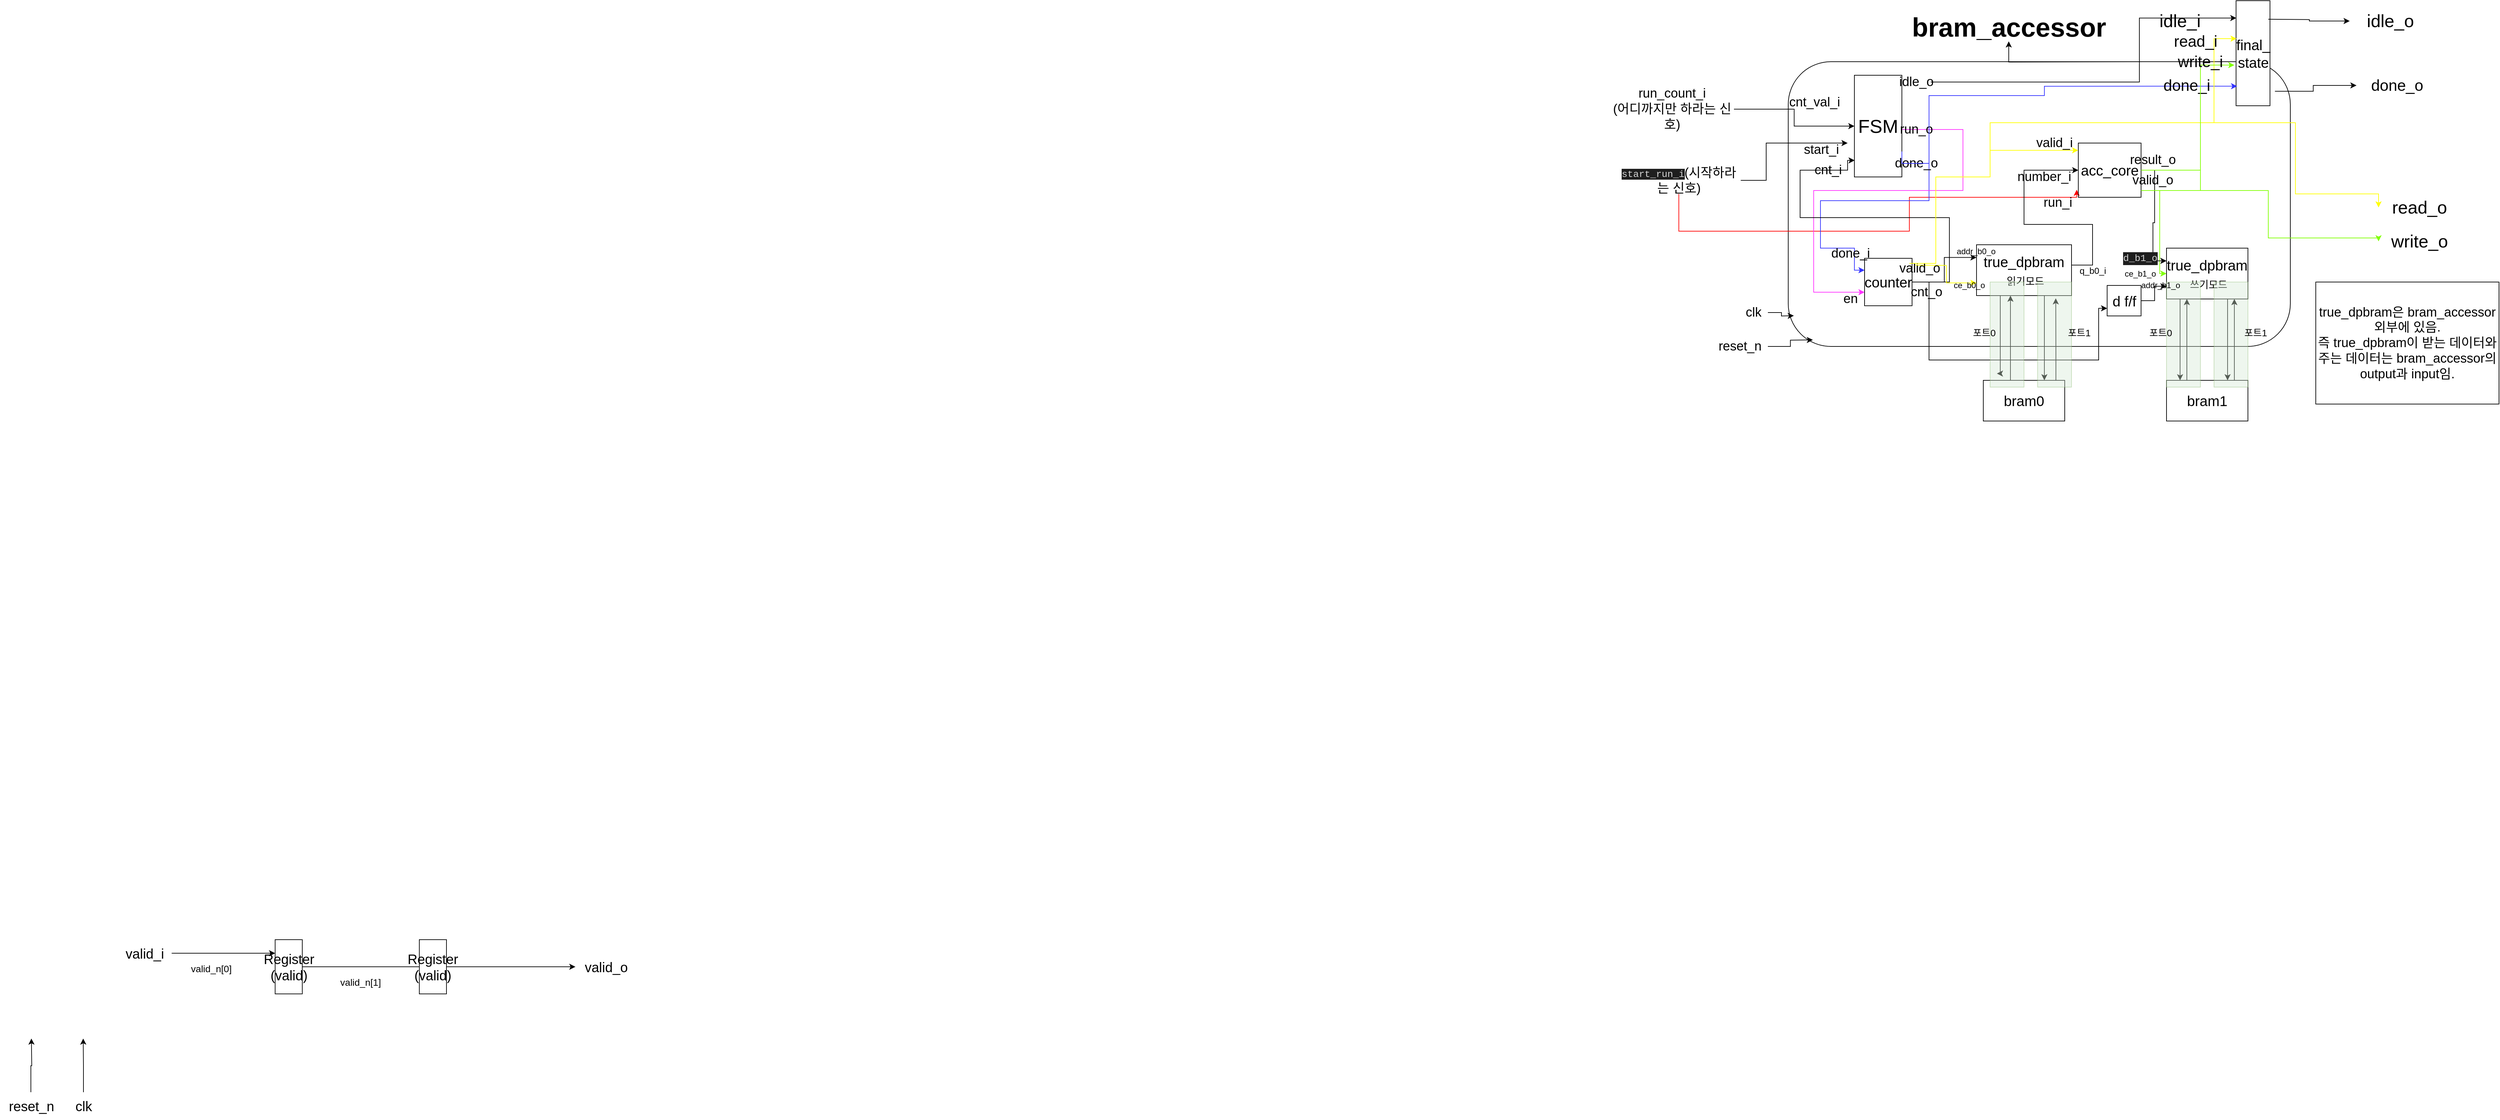 <mxfile version="20.2.5" type="device" pages="2"><diagram id="WZk8Jcch3z1OWZvkNp5Q" name="페이지-1"><mxGraphModel dx="1730" dy="912" grid="1" gridSize="10" guides="1" tooltips="1" connect="1" arrows="1" fold="1" page="0" pageScale="1" pageWidth="1169" pageHeight="1654" math="0" shadow="0"><root><mxCell id="0"/><mxCell id="1" parent="0"/><mxCell id="23MAhH0d0ivxnnn3EZe6-123" style="edgeStyle=orthogonalEdgeStyle;rounded=0;orthogonalLoop=1;jettySize=auto;html=1;fontSize=20;startArrow=none;" parent="1" source="23MAhH0d0ivxnnn3EZe6-148" target="23MAhH0d0ivxnnn3EZe6-133" edge="1"><mxGeometry relative="1" as="geometry"/></mxCell><mxCell id="23MAhH0d0ivxnnn3EZe6-124" value="Register&lt;br style=&quot;font-size: 20px;&quot;&gt;(valid)" style="rounded=0;whiteSpace=wrap;html=1;direction=south;fontSize=20;" parent="1" vertex="1"><mxGeometry x="512.5" y="1675" width="40" height="80" as="geometry"/></mxCell><mxCell id="23MAhH0d0ivxnnn3EZe6-130" style="edgeStyle=orthogonalEdgeStyle;rounded=0;orthogonalLoop=1;jettySize=auto;html=1;entryX=0.25;entryY=1;entryDx=0;entryDy=0;fontSize=14;" parent="1" source="23MAhH0d0ivxnnn3EZe6-132" target="23MAhH0d0ivxnnn3EZe6-124" edge="1"><mxGeometry relative="1" as="geometry"/></mxCell><mxCell id="23MAhH0d0ivxnnn3EZe6-132" value="valid_i" style="text;html=1;align=center;verticalAlign=middle;resizable=0;points=[];autosize=1;strokeColor=none;fillColor=none;fontSize=20;" parent="1" vertex="1"><mxGeometry x="280" y="1675" width="80" height="40" as="geometry"/></mxCell><mxCell id="23MAhH0d0ivxnnn3EZe6-133" value="valid_o" style="text;html=1;align=center;verticalAlign=middle;resizable=0;points=[];autosize=1;strokeColor=none;fillColor=none;fontSize=20;" parent="1" vertex="1"><mxGeometry x="955" y="1695" width="90" height="40" as="geometry"/></mxCell><mxCell id="23MAhH0d0ivxnnn3EZe6-134" style="edgeStyle=orthogonalEdgeStyle;rounded=0;orthogonalLoop=1;jettySize=auto;html=1;entryX=0.218;entryY=1.002;entryDx=0;entryDy=0;entryPerimeter=0;fontSize=20;" parent="1" source="23MAhH0d0ivxnnn3EZe6-135" edge="1"><mxGeometry relative="1" as="geometry"><mxPoint x="229.625" y="1820.82" as="targetPoint"/></mxGeometry></mxCell><mxCell id="23MAhH0d0ivxnnn3EZe6-135" value="clk" style="text;html=1;align=center;verticalAlign=middle;resizable=0;points=[];autosize=1;strokeColor=none;fillColor=none;fontSize=20;" parent="1" vertex="1"><mxGeometry x="205" y="1900" width="50" height="40" as="geometry"/></mxCell><mxCell id="23MAhH0d0ivxnnn3EZe6-136" style="edgeStyle=orthogonalEdgeStyle;rounded=0;orthogonalLoop=1;jettySize=auto;html=1;entryX=0.124;entryY=1.002;entryDx=0;entryDy=0;entryPerimeter=0;fontSize=20;" parent="1" source="23MAhH0d0ivxnnn3EZe6-137" edge="1"><mxGeometry relative="1" as="geometry"><mxPoint x="153.25" y="1820.82" as="targetPoint"/></mxGeometry></mxCell><mxCell id="23MAhH0d0ivxnnn3EZe6-137" value="reset_n" style="text;html=1;align=center;verticalAlign=middle;resizable=0;points=[];autosize=1;strokeColor=none;fillColor=none;fontSize=20;" parent="1" vertex="1"><mxGeometry x="107.5" y="1900" width="90" height="40" as="geometry"/></mxCell><mxCell id="23MAhH0d0ivxnnn3EZe6-142" value="&lt;span style=&quot;font-size: 14px;&quot;&gt;valid_n[1]&lt;/span&gt;" style="text;html=1;align=center;verticalAlign=middle;resizable=0;points=[];autosize=1;strokeColor=none;fillColor=none;fontSize=20;" parent="1" vertex="1"><mxGeometry x="597.5" y="1715" width="80" height="40" as="geometry"/></mxCell><mxCell id="23MAhH0d0ivxnnn3EZe6-143" value="&lt;span style=&quot;font-size: 14px;&quot;&gt;valid_n[0]&lt;/span&gt;" style="text;html=1;align=center;verticalAlign=middle;resizable=0;points=[];autosize=1;strokeColor=none;fillColor=none;fontSize=20;" parent="1" vertex="1"><mxGeometry x="377.5" y="1695" width="80" height="40" as="geometry"/></mxCell><mxCell id="23MAhH0d0ivxnnn3EZe6-148" value="Register&lt;br style=&quot;font-size: 20px;&quot;&gt;(valid)" style="rounded=0;whiteSpace=wrap;html=1;direction=south;fontSize=20;" parent="1" vertex="1"><mxGeometry x="725" y="1675" width="40" height="80" as="geometry"/></mxCell><mxCell id="23MAhH0d0ivxnnn3EZe6-149" value="" style="edgeStyle=orthogonalEdgeStyle;rounded=0;orthogonalLoop=1;jettySize=auto;html=1;fontSize=20;endArrow=none;" parent="1" source="23MAhH0d0ivxnnn3EZe6-124" target="23MAhH0d0ivxnnn3EZe6-148" edge="1"><mxGeometry relative="1" as="geometry"><mxPoint x="552.5" y="1715" as="sourcePoint"/><mxPoint x="1075" y="1715" as="targetPoint"/></mxGeometry></mxCell><mxCell id="GtlIHi7w4MvqBnRYXCnC-5" style="edgeStyle=orthogonalEdgeStyle;rounded=0;orthogonalLoop=1;jettySize=auto;html=1;entryX=0;entryY=0.25;entryDx=0;entryDy=0;fontSize=28;exitX=1;exitY=0.75;exitDx=0;exitDy=0;strokeColor=#3333FF;" parent="1" target="_Eu0uKw6SGiKUW_2zK1_-52" edge="1"><mxGeometry relative="1" as="geometry"><Array as="points"><mxPoint x="1640" y="520"/><mxPoint x="1680" y="520"/><mxPoint x="1680" y="575"/><mxPoint x="1520" y="575"/><mxPoint x="1520" y="645"/><mxPoint x="1570" y="645"/><mxPoint x="1570" y="678"/></Array><mxPoint x="1640" y="502.5" as="sourcePoint"/></mxGeometry></mxCell><mxCell id="GtlIHi7w4MvqBnRYXCnC-15" style="edgeStyle=orthogonalEdgeStyle;rounded=0;orthogonalLoop=1;jettySize=auto;html=1;fontSize=28;entryX=0.006;entryY=0.837;entryDx=0;entryDy=0;entryPerimeter=0;" parent="1" source="_Eu0uKw6SGiKUW_2zK1_-52" edge="1"><mxGeometry relative="1" as="geometry"><mxPoint x="1570.42" y="515.55" as="targetPoint"/><Array as="points"><mxPoint x="1710" y="695"/><mxPoint x="1710" y="600"/><mxPoint x="1490" y="600"/><mxPoint x="1490" y="530"/><mxPoint x="1560" y="530"/><mxPoint x="1560" y="516"/></Array></mxGeometry></mxCell><mxCell id="112RFMuJrkaV6e6cIji1-100" value="" style="rounded=1;whiteSpace=wrap;html=1;" parent="1" vertex="1"><mxGeometry x="2742.5" y="380" width="740" height="420" as="geometry"/></mxCell><mxCell id="112RFMuJrkaV6e6cIji1-101" value="&lt;font size=&quot;1&quot; style=&quot;&quot;&gt;&lt;b style=&quot;font-size: 39px;&quot;&gt;bram_accessor&lt;/b&gt;&lt;/font&gt;" style="rounded=0;whiteSpace=wrap;html=1;labelBackgroundColor=none;fillColor=none;strokeColor=none;" parent="1" vertex="1"><mxGeometry x="2932.5" y="310" width="270" height="40" as="geometry"/></mxCell><mxCell id="112RFMuJrkaV6e6cIji1-102" style="edgeStyle=orthogonalEdgeStyle;rounded=0;orthogonalLoop=1;jettySize=auto;html=1;entryX=0;entryY=0.5;entryDx=0;entryDy=0;fontSize=28;" parent="1" source="112RFMuJrkaV6e6cIji1-103" target="112RFMuJrkaV6e6cIji1-115" edge="1"><mxGeometry relative="1" as="geometry"/></mxCell><mxCell id="112RFMuJrkaV6e6cIji1-103" value="&lt;font style=&quot;font-size: 19px;&quot;&gt;run_count_i&lt;br&gt;(어디까지만 하라는 신호)&lt;br&gt;&lt;/font&gt;" style="rounded=0;whiteSpace=wrap;html=1;labelBackgroundColor=none;fillColor=none;strokeColor=none;" parent="1" vertex="1"><mxGeometry x="2480" y="430" width="182.5" height="40" as="geometry"/></mxCell><mxCell id="112RFMuJrkaV6e6cIji1-104" style="edgeStyle=orthogonalEdgeStyle;rounded=0;orthogonalLoop=1;jettySize=auto;html=1;fontSize=28;" parent="1" source="112RFMuJrkaV6e6cIji1-106" edge="1"><mxGeometry relative="1" as="geometry"><mxPoint x="2830" y="500" as="targetPoint"/><Array as="points"><mxPoint x="2710" y="555"/><mxPoint x="2710" y="500"/></Array></mxGeometry></mxCell><mxCell id="112RFMuJrkaV6e6cIji1-105" style="edgeStyle=orthogonalEdgeStyle;rounded=0;orthogonalLoop=1;jettySize=auto;html=1;fontSize=14;entryX=-0.026;entryY=0.861;entryDx=0;entryDy=0;entryPerimeter=0;strokeColor=#FF0000;" parent="1" source="112RFMuJrkaV6e6cIji1-106" target="112RFMuJrkaV6e6cIji1-126" edge="1"><mxGeometry relative="1" as="geometry"><mxPoint x="2660" y="670" as="targetPoint"/><Array as="points"><mxPoint x="2581" y="630"/><mxPoint x="2921" y="630"/><mxPoint x="2921" y="580"/><mxPoint x="3168" y="580"/></Array></mxGeometry></mxCell><mxCell id="112RFMuJrkaV6e6cIji1-106" value="&lt;font style=&quot;font-size: 19px;&quot;&gt;&lt;span style=&quot;background-color: rgb(30, 30, 30); color: rgb(212, 212, 212); font-family: Consolas, &amp;quot;Courier New&amp;quot;, monospace; font-size: 14px;&quot;&gt;start_run_i&lt;/span&gt;(시작하라는 신호)&lt;br&gt;&lt;/font&gt;" style="rounded=0;whiteSpace=wrap;html=1;labelBackgroundColor=none;fillColor=none;strokeColor=none;" parent="1" vertex="1"><mxGeometry x="2490" y="535" width="182.5" height="40" as="geometry"/></mxCell><mxCell id="112RFMuJrkaV6e6cIji1-107" style="edgeStyle=orthogonalEdgeStyle;rounded=0;orthogonalLoop=1;jettySize=auto;html=1;entryX=0.001;entryY=0.892;entryDx=0;entryDy=0;entryPerimeter=0;fontSize=15;" parent="1" source="112RFMuJrkaV6e6cIji1-108" edge="1"><mxGeometry relative="1" as="geometry"><mxPoint x="2750.74" y="754.64" as="targetPoint"/></mxGeometry></mxCell><mxCell id="112RFMuJrkaV6e6cIji1-108" value="&lt;font style=&quot;font-size: 19px;&quot;&gt;clk&lt;br&gt;&lt;/font&gt;" style="rounded=0;whiteSpace=wrap;html=1;labelBackgroundColor=none;fillColor=none;strokeColor=none;" parent="1" vertex="1"><mxGeometry x="2670" y="730" width="42.5" height="40" as="geometry"/></mxCell><mxCell id="112RFMuJrkaV6e6cIji1-109" style="edgeStyle=orthogonalEdgeStyle;rounded=0;orthogonalLoop=1;jettySize=auto;html=1;entryX=0.039;entryY=0.977;entryDx=0;entryDy=0;entryPerimeter=0;fontSize=15;" parent="1" source="112RFMuJrkaV6e6cIji1-110" edge="1"><mxGeometry relative="1" as="geometry"><mxPoint x="2778.86" y="790.34" as="targetPoint"/></mxGeometry></mxCell><mxCell id="112RFMuJrkaV6e6cIji1-110" value="&lt;font style=&quot;font-size: 19px;&quot;&gt;reset_n&lt;br&gt;&lt;/font&gt;" style="rounded=0;whiteSpace=wrap;html=1;labelBackgroundColor=none;fillColor=none;strokeColor=none;" parent="1" vertex="1"><mxGeometry x="2630" y="780" width="82.5" height="40" as="geometry"/></mxCell><mxCell id="112RFMuJrkaV6e6cIji1-111" style="edgeStyle=orthogonalEdgeStyle;rounded=0;orthogonalLoop=1;jettySize=auto;html=1;entryX=0;entryY=0.25;entryDx=0;entryDy=0;fontSize=28;exitX=1;exitY=0.75;exitDx=0;exitDy=0;strokeColor=#3333FF;" parent="1" source="112RFMuJrkaV6e6cIji1-115" target="112RFMuJrkaV6e6cIji1-119" edge="1"><mxGeometry relative="1" as="geometry"><Array as="points"><mxPoint x="2910" y="530"/><mxPoint x="2950" y="530"/><mxPoint x="2950" y="585"/><mxPoint x="2790" y="585"/><mxPoint x="2790" y="655"/><mxPoint x="2840" y="655"/><mxPoint x="2840" y="688"/></Array></mxGeometry></mxCell><mxCell id="112RFMuJrkaV6e6cIji1-112" style="edgeStyle=orthogonalEdgeStyle;rounded=0;orthogonalLoop=1;jettySize=auto;html=1;entryX=1;entryY=0.25;entryDx=0;entryDy=0;fontSize=28;exitX=0;exitY=0.5;exitDx=0;exitDy=0;strokeColor=#FF33FF;" parent="1" source="112RFMuJrkaV6e6cIji1-133" target="112RFMuJrkaV6e6cIji1-149" edge="1"><mxGeometry relative="1" as="geometry"><Array as="points"><mxPoint x="3000" y="480"/><mxPoint x="3000" y="570"/><mxPoint x="2780" y="570"/><mxPoint x="2780" y="720"/></Array></mxGeometry></mxCell><mxCell id="112RFMuJrkaV6e6cIji1-113" style="edgeStyle=orthogonalEdgeStyle;rounded=0;orthogonalLoop=1;jettySize=auto;html=1;entryX=-0.002;entryY=0.134;entryDx=0;entryDy=0;fontSize=14;strokeColor=#FFFF00;entryPerimeter=0;exitX=0;exitY=0.25;exitDx=0;exitDy=0;startArrow=none;" parent="1" source="112RFMuJrkaV6e6cIji1-172" target="112RFMuJrkaV6e6cIji1-126" edge="1"><mxGeometry relative="1" as="geometry"><Array as="points"><mxPoint x="2960" y="678"/><mxPoint x="2960" y="550"/><mxPoint x="3040" y="550"/><mxPoint x="3040" y="511"/></Array></mxGeometry></mxCell><mxCell id="112RFMuJrkaV6e6cIji1-115" value="&lt;font style=&quot;font-size: 28px;&quot;&gt;FSM&lt;/font&gt;" style="rounded=0;whiteSpace=wrap;html=1;" parent="1" vertex="1"><mxGeometry x="2840" y="400" width="70" height="150" as="geometry"/></mxCell><mxCell id="112RFMuJrkaV6e6cIji1-116" style="edgeStyle=orthogonalEdgeStyle;rounded=0;orthogonalLoop=1;jettySize=auto;html=1;fontSize=28;entryX=0.006;entryY=0.837;entryDx=0;entryDy=0;entryPerimeter=0;" parent="1" source="112RFMuJrkaV6e6cIji1-119" target="112RFMuJrkaV6e6cIji1-115" edge="1"><mxGeometry relative="1" as="geometry"><mxPoint x="2860" y="550" as="targetPoint"/><Array as="points"><mxPoint x="2980" y="705"/><mxPoint x="2980" y="610"/><mxPoint x="2760" y="610"/><mxPoint x="2760" y="540"/><mxPoint x="2830" y="540"/><mxPoint x="2830" y="526"/></Array></mxGeometry></mxCell><mxCell id="112RFMuJrkaV6e6cIji1-117" style="edgeStyle=orthogonalEdgeStyle;rounded=0;orthogonalLoop=1;jettySize=auto;html=1;entryX=0;entryY=0.25;entryDx=0;entryDy=0;fontSize=28;" parent="1" source="112RFMuJrkaV6e6cIji1-119" target="112RFMuJrkaV6e6cIji1-123" edge="1"><mxGeometry relative="1" as="geometry"/></mxCell><mxCell id="112RFMuJrkaV6e6cIji1-118" style="edgeStyle=orthogonalEdgeStyle;rounded=0;orthogonalLoop=1;jettySize=auto;html=1;entryX=0;entryY=0.75;entryDx=0;entryDy=0;fontSize=14;strokeColor=#000000;" parent="1" source="112RFMuJrkaV6e6cIji1-119" target="112RFMuJrkaV6e6cIji1-163" edge="1"><mxGeometry relative="1" as="geometry"><Array as="points"><mxPoint x="2950" y="705"/><mxPoint x="2950" y="820"/><mxPoint x="3200" y="820"/><mxPoint x="3200" y="744"/></Array></mxGeometry></mxCell><mxCell id="112RFMuJrkaV6e6cIji1-119" value="counter" style="rounded=0;whiteSpace=wrap;html=1;labelBackgroundColor=none;fontSize=21;fillColor=none;" parent="1" vertex="1"><mxGeometry x="2855" y="670" width="70" height="70" as="geometry"/></mxCell><mxCell id="112RFMuJrkaV6e6cIji1-120" style="edgeStyle=orthogonalEdgeStyle;rounded=0;orthogonalLoop=1;jettySize=auto;html=1;fontSize=28;exitX=0.25;exitY=1;exitDx=0;exitDy=0;" parent="1" source="112RFMuJrkaV6e6cIji1-123" edge="1"><mxGeometry relative="1" as="geometry"><mxPoint x="3050" y="840.0" as="targetPoint"/><Array as="points"><mxPoint x="3055" y="840"/></Array></mxGeometry></mxCell><mxCell id="112RFMuJrkaV6e6cIji1-121" style="edgeStyle=orthogonalEdgeStyle;rounded=0;orthogonalLoop=1;jettySize=auto;html=1;entryX=0.75;entryY=0;entryDx=0;entryDy=0;fontSize=28;" parent="1" source="112RFMuJrkaV6e6cIji1-123" target="112RFMuJrkaV6e6cIji1-141" edge="1"><mxGeometry relative="1" as="geometry"><Array as="points"><mxPoint x="3120" y="760"/><mxPoint x="3120" y="760"/></Array></mxGeometry></mxCell><mxCell id="112RFMuJrkaV6e6cIji1-122" style="edgeStyle=orthogonalEdgeStyle;rounded=0;orthogonalLoop=1;jettySize=auto;html=1;entryX=0;entryY=0.5;entryDx=0;entryDy=0;fontSize=14;startArrow=none;exitX=0.997;exitY=0.4;exitDx=0;exitDy=0;exitPerimeter=0;" parent="1" source="112RFMuJrkaV6e6cIji1-123" target="112RFMuJrkaV6e6cIji1-126" edge="1"><mxGeometry relative="1" as="geometry"><Array as="points"><mxPoint x="3191" y="680"/><mxPoint x="3191" y="620"/><mxPoint x="3090" y="620"/><mxPoint x="3090" y="540"/></Array></mxGeometry></mxCell><mxCell id="112RFMuJrkaV6e6cIji1-123" value="true_dpbram&lt;br&gt;&lt;font style=&quot;font-size: 15px;&quot;&gt;&amp;nbsp;읽기모드&lt;/font&gt;" style="rounded=0;whiteSpace=wrap;html=1;labelBackgroundColor=none;fontSize=21;fillColor=none;" parent="1" vertex="1"><mxGeometry x="3020" y="650" width="140" height="75" as="geometry"/></mxCell><mxCell id="112RFMuJrkaV6e6cIji1-124" style="edgeStyle=orthogonalEdgeStyle;rounded=0;orthogonalLoop=1;jettySize=auto;html=1;entryX=0;entryY=0.5;entryDx=0;entryDy=0;fontSize=14;strokeColor=#80FF00;" parent="1" source="112RFMuJrkaV6e6cIji1-126" target="112RFMuJrkaV6e6cIji1-129" edge="1"><mxGeometry relative="1" as="geometry"><Array as="points"><mxPoint x="3290" y="570"/><mxPoint x="3290" y="693"/></Array></mxGeometry></mxCell><mxCell id="112RFMuJrkaV6e6cIji1-125" style="edgeStyle=orthogonalEdgeStyle;rounded=0;orthogonalLoop=1;jettySize=auto;html=1;entryX=0;entryY=0.25;entryDx=0;entryDy=0;fontSize=14;strokeColor=#000000;" parent="1" source="112RFMuJrkaV6e6cIji1-126" target="112RFMuJrkaV6e6cIji1-129" edge="1"><mxGeometry relative="1" as="geometry"/></mxCell><mxCell id="112RFMuJrkaV6e6cIji1-126" value="acc_core" style="rounded=0;whiteSpace=wrap;html=1;labelBackgroundColor=none;fontSize=21;fillColor=none;" parent="1" vertex="1"><mxGeometry x="3170" y="500" width="92.5" height="80" as="geometry"/></mxCell><mxCell id="112RFMuJrkaV6e6cIji1-127" style="edgeStyle=orthogonalEdgeStyle;rounded=0;orthogonalLoop=1;jettySize=auto;html=1;fontSize=28;" parent="1" source="112RFMuJrkaV6e6cIji1-129" target="112RFMuJrkaV6e6cIji1-144" edge="1"><mxGeometry relative="1" as="geometry"><Array as="points"><mxPoint x="3320" y="790"/><mxPoint x="3320" y="790"/></Array></mxGeometry></mxCell><mxCell id="112RFMuJrkaV6e6cIji1-128" style="edgeStyle=orthogonalEdgeStyle;rounded=0;orthogonalLoop=1;jettySize=auto;html=1;entryX=0.75;entryY=0;entryDx=0;entryDy=0;fontSize=28;" parent="1" source="112RFMuJrkaV6e6cIji1-129" target="112RFMuJrkaV6e6cIji1-144" edge="1"><mxGeometry relative="1" as="geometry"><Array as="points"><mxPoint x="3390" y="760"/><mxPoint x="3390" y="760"/></Array></mxGeometry></mxCell><mxCell id="112RFMuJrkaV6e6cIji1-129" value="true_dpbram&lt;br&gt;&lt;font style=&quot;font-size: 15px;&quot;&gt;&amp;nbsp;쓰기모드&lt;/font&gt;" style="rounded=0;whiteSpace=wrap;html=1;labelBackgroundColor=none;fontSize=21;fillColor=none;" parent="1" vertex="1"><mxGeometry x="3300" y="655" width="120" height="75" as="geometry"/></mxCell><mxCell id="112RFMuJrkaV6e6cIji1-130" value="&lt;font style=&quot;font-size: 19px;&quot;&gt;start_i&lt;br&gt;&lt;/font&gt;" style="rounded=0;whiteSpace=wrap;html=1;labelBackgroundColor=none;fillColor=none;strokeColor=none;" parent="1" vertex="1"><mxGeometry x="2770" y="490" width="42.5" height="40" as="geometry"/></mxCell><mxCell id="112RFMuJrkaV6e6cIji1-131" value="&lt;font style=&quot;font-size: 19px;&quot;&gt;cnt_val_i&lt;br&gt;&lt;/font&gt;" style="rounded=0;whiteSpace=wrap;html=1;labelBackgroundColor=none;fillColor=none;strokeColor=none;" parent="1" vertex="1"><mxGeometry x="2760" y="420" width="42.5" height="40" as="geometry"/></mxCell><mxCell id="112RFMuJrkaV6e6cIji1-132" style="edgeStyle=orthogonalEdgeStyle;rounded=0;orthogonalLoop=1;jettySize=auto;html=1;entryX=0;entryY=0.75;entryDx=0;entryDy=0;fontSize=28;strokeColor=#FFFF00;" parent="1" target="112RFMuJrkaV6e6cIji1-123" edge="1"><mxGeometry relative="1" as="geometry"><mxPoint x="2930" y="680" as="sourcePoint"/></mxGeometry></mxCell><mxCell id="112RFMuJrkaV6e6cIji1-133" value="&lt;font style=&quot;font-size: 19px;&quot;&gt;run_o&lt;br&gt;&lt;/font&gt;" style="rounded=0;whiteSpace=wrap;html=1;labelBackgroundColor=none;fillColor=none;strokeColor=none;" parent="1" vertex="1"><mxGeometry x="2910" y="460" width="42.5" height="40" as="geometry"/></mxCell><mxCell id="112RFMuJrkaV6e6cIji1-134" value="&lt;font style=&quot;font-size: 19px;&quot;&gt;done_o&lt;br&gt;&lt;/font&gt;" style="rounded=0;whiteSpace=wrap;html=1;labelBackgroundColor=none;fillColor=none;strokeColor=none;" parent="1" vertex="1"><mxGeometry x="2910" y="510" width="42.5" height="40" as="geometry"/></mxCell><mxCell id="112RFMuJrkaV6e6cIji1-189" style="edgeStyle=orthogonalEdgeStyle;rounded=0;orthogonalLoop=1;jettySize=auto;html=1;entryX=0.009;entryY=0.165;entryDx=0;entryDy=0;entryPerimeter=0;strokeColor=#000000;" parent="1" source="112RFMuJrkaV6e6cIji1-135" target="112RFMuJrkaV6e6cIji1-186" edge="1"><mxGeometry relative="1" as="geometry"><Array as="points"><mxPoint x="3260" y="410"/><mxPoint x="3260" y="316"/></Array></mxGeometry></mxCell><mxCell id="112RFMuJrkaV6e6cIji1-135" value="&lt;font style=&quot;font-size: 19px;&quot;&gt;idle_o&lt;br&gt;&lt;/font&gt;" style="rounded=0;whiteSpace=wrap;html=1;labelBackgroundColor=none;fillColor=none;strokeColor=none;" parent="1" vertex="1"><mxGeometry x="2910" y="390" width="42.5" height="40" as="geometry"/></mxCell><mxCell id="112RFMuJrkaV6e6cIji1-136" value="&lt;font style=&quot;font-size: 19px;&quot;&gt;done_i&lt;br&gt;&lt;/font&gt;" style="rounded=0;whiteSpace=wrap;html=1;labelBackgroundColor=none;fillColor=none;strokeColor=none;" parent="1" vertex="1"><mxGeometry x="2812.5" y="642.5" width="42.5" height="40" as="geometry"/></mxCell><mxCell id="112RFMuJrkaV6e6cIji1-137" value="&lt;font style=&quot;font-size: 19px;&quot;&gt;cnt_o&lt;br&gt;&lt;/font&gt;" style="rounded=0;whiteSpace=wrap;html=1;labelBackgroundColor=none;fillColor=none;strokeColor=none;" parent="1" vertex="1"><mxGeometry x="2925" y="700" width="42.5" height="40" as="geometry"/></mxCell><mxCell id="112RFMuJrkaV6e6cIji1-138" value="&lt;font style=&quot;font-size: 19px;&quot;&gt;cnt_i&lt;br&gt;&lt;/font&gt;" style="rounded=0;whiteSpace=wrap;html=1;labelBackgroundColor=none;fillColor=none;strokeColor=none;" parent="1" vertex="1"><mxGeometry x="2780" y="520" width="42.5" height="40" as="geometry"/></mxCell><mxCell id="112RFMuJrkaV6e6cIji1-139" style="edgeStyle=orthogonalEdgeStyle;rounded=0;orthogonalLoop=1;jettySize=auto;html=1;fontSize=28;" parent="1" source="112RFMuJrkaV6e6cIji1-141" target="112RFMuJrkaV6e6cIji1-123" edge="1"><mxGeometry relative="1" as="geometry"><Array as="points"><mxPoint x="3070" y="770"/><mxPoint x="3070" y="770"/></Array></mxGeometry></mxCell><mxCell id="112RFMuJrkaV6e6cIji1-140" style="edgeStyle=orthogonalEdgeStyle;rounded=0;orthogonalLoop=1;jettySize=auto;html=1;entryX=0.834;entryY=1.053;entryDx=0;entryDy=0;entryPerimeter=0;fontSize=28;" parent="1" source="112RFMuJrkaV6e6cIji1-141" target="112RFMuJrkaV6e6cIji1-123" edge="1"><mxGeometry relative="1" as="geometry"><Array as="points"><mxPoint x="3137" y="810"/><mxPoint x="3137" y="810"/></Array></mxGeometry></mxCell><mxCell id="112RFMuJrkaV6e6cIji1-141" value="bram0" style="rounded=0;whiteSpace=wrap;html=1;labelBackgroundColor=none;fontSize=21;fillColor=none;" parent="1" vertex="1"><mxGeometry x="3030" y="850" width="120" height="60" as="geometry"/></mxCell><mxCell id="112RFMuJrkaV6e6cIji1-142" style="edgeStyle=orthogonalEdgeStyle;rounded=0;orthogonalLoop=1;jettySize=auto;html=1;fontSize=28;" parent="1" source="112RFMuJrkaV6e6cIji1-144" edge="1"><mxGeometry relative="1" as="geometry"><mxPoint x="3330" y="730.0" as="targetPoint"/><Array as="points"><mxPoint x="3330" y="730"/></Array></mxGeometry></mxCell><mxCell id="112RFMuJrkaV6e6cIji1-143" style="edgeStyle=orthogonalEdgeStyle;rounded=0;orthogonalLoop=1;jettySize=auto;html=1;fontSize=28;" parent="1" source="112RFMuJrkaV6e6cIji1-144" edge="1"><mxGeometry relative="1" as="geometry"><mxPoint x="3400" y="730.0" as="targetPoint"/><Array as="points"><mxPoint x="3400" y="730"/></Array></mxGeometry></mxCell><mxCell id="112RFMuJrkaV6e6cIji1-144" value="bram1" style="rounded=0;whiteSpace=wrap;html=1;labelBackgroundColor=none;fontSize=21;fillColor=none;" parent="1" vertex="1"><mxGeometry x="3300" y="850" width="120" height="60" as="geometry"/></mxCell><mxCell id="112RFMuJrkaV6e6cIji1-145" value="" style="rounded=0;whiteSpace=wrap;html=1;fontSize=28;fillColor=#d5e8d4;opacity=40;strokeColor=#82b366;" parent="1" vertex="1"><mxGeometry x="3040" y="705" width="50" height="155" as="geometry"/></mxCell><mxCell id="112RFMuJrkaV6e6cIji1-146" value="" style="rounded=0;whiteSpace=wrap;html=1;fontSize=28;fillColor=#d5e8d4;opacity=40;strokeColor=#82b366;" parent="1" vertex="1"><mxGeometry x="3110" y="705" width="50" height="155" as="geometry"/></mxCell><mxCell id="112RFMuJrkaV6e6cIji1-147" value="" style="rounded=0;whiteSpace=wrap;html=1;fontSize=28;fillColor=#d5e8d4;opacity=40;strokeColor=#82b366;" parent="1" vertex="1"><mxGeometry x="3370" y="705" width="50" height="155" as="geometry"/></mxCell><mxCell id="112RFMuJrkaV6e6cIji1-148" value="" style="rounded=0;whiteSpace=wrap;html=1;fontSize=28;fillColor=#d5e8d4;opacity=40;strokeColor=#82b366;" parent="1" vertex="1"><mxGeometry x="3300" y="705" width="50" height="155" as="geometry"/></mxCell><mxCell id="112RFMuJrkaV6e6cIji1-149" value="&lt;font style=&quot;font-size: 19px;&quot;&gt;en&lt;br&gt;&lt;/font&gt;" style="rounded=0;whiteSpace=wrap;html=1;labelBackgroundColor=none;fillColor=none;strokeColor=none;" parent="1" vertex="1"><mxGeometry x="2812.5" y="710" width="42.5" height="40" as="geometry"/></mxCell><mxCell id="112RFMuJrkaV6e6cIji1-150" value="&lt;font style=&quot;&quot;&gt;&lt;font style=&quot;font-size: 12px;&quot;&gt;addr_b0_o&lt;/font&gt;&lt;br&gt;&lt;/font&gt;" style="rounded=0;whiteSpace=wrap;html=1;labelBackgroundColor=none;fillColor=none;strokeColor=none;" parent="1" vertex="1"><mxGeometry x="2997.5" y="640" width="42.5" height="40" as="geometry"/></mxCell><mxCell id="112RFMuJrkaV6e6cIji1-151" value="&lt;font style=&quot;&quot;&gt;&lt;font style=&quot;font-size: 12px;&quot;&gt;ce_b0_o&lt;/font&gt;&lt;br&gt;&lt;/font&gt;" style="rounded=0;whiteSpace=wrap;html=1;labelBackgroundColor=none;fillColor=none;strokeColor=none;" parent="1" vertex="1"><mxGeometry x="2987.5" y="690" width="42.5" height="40" as="geometry"/></mxCell><mxCell id="112RFMuJrkaV6e6cIji1-152" value="&lt;font style=&quot;font-size: 14px;&quot;&gt;포트&lt;/font&gt;&lt;font style=&quot;font-size: 14px;&quot;&gt;&lt;font style=&quot;font-size: 14px;&quot;&gt;0&lt;/font&gt;&lt;br&gt;&lt;/font&gt;" style="rounded=0;whiteSpace=wrap;html=1;labelBackgroundColor=none;fillColor=none;strokeColor=none;" parent="1" vertex="1"><mxGeometry x="3010" y="760" width="42.5" height="40" as="geometry"/></mxCell><mxCell id="112RFMuJrkaV6e6cIji1-153" value="&lt;font style=&quot;font-size: 14px;&quot;&gt;포트&lt;/font&gt;&lt;font style=&quot;font-size: 14px;&quot;&gt;&lt;font style=&quot;font-size: 14px;&quot;&gt;1&lt;/font&gt;&lt;br&gt;&lt;/font&gt;" style="rounded=0;whiteSpace=wrap;html=1;labelBackgroundColor=none;fillColor=none;strokeColor=none;" parent="1" vertex="1"><mxGeometry x="3150" y="760" width="42.5" height="40" as="geometry"/></mxCell><mxCell id="112RFMuJrkaV6e6cIji1-154" value="&lt;font style=&quot;font-size: 14px;&quot;&gt;포트&lt;/font&gt;&lt;font style=&quot;font-size: 14px;&quot;&gt;&lt;font style=&quot;font-size: 14px;&quot;&gt;0&lt;/font&gt;&lt;br&gt;&lt;/font&gt;" style="rounded=0;whiteSpace=wrap;html=1;labelBackgroundColor=none;fillColor=none;strokeColor=none;" parent="1" vertex="1"><mxGeometry x="3270" y="760" width="42.5" height="40" as="geometry"/></mxCell><mxCell id="112RFMuJrkaV6e6cIji1-155" value="&lt;font style=&quot;font-size: 14px;&quot;&gt;포트&lt;/font&gt;&lt;font style=&quot;font-size: 14px;&quot;&gt;&lt;font style=&quot;font-size: 14px;&quot;&gt;1&lt;/font&gt;&lt;br&gt;&lt;/font&gt;" style="rounded=0;whiteSpace=wrap;html=1;labelBackgroundColor=none;fillColor=none;strokeColor=none;" parent="1" vertex="1"><mxGeometry x="3410" y="760" width="42.5" height="40" as="geometry"/></mxCell><mxCell id="112RFMuJrkaV6e6cIji1-156" value="&lt;font style=&quot;font-size: 19px;&quot;&gt;number_i&lt;br&gt;&lt;/font&gt;" style="rounded=0;whiteSpace=wrap;html=1;labelBackgroundColor=none;fillColor=none;strokeColor=none;" parent="1" vertex="1"><mxGeometry x="3110" y="530" width="20" height="40" as="geometry"/></mxCell><mxCell id="112RFMuJrkaV6e6cIji1-157" value="&lt;font style=&quot;font-size: 19px;&quot;&gt;run_i&lt;br&gt;&lt;/font&gt;" style="rounded=0;whiteSpace=wrap;html=1;labelBackgroundColor=none;fillColor=none;strokeColor=none;" parent="1" vertex="1"><mxGeometry x="3130" y="567.5" width="20" height="40" as="geometry"/></mxCell><mxCell id="112RFMuJrkaV6e6cIji1-158" value="&lt;font style=&quot;font-size: 19px;&quot;&gt;valid_i&lt;br&gt;&lt;/font&gt;" style="rounded=0;whiteSpace=wrap;html=1;labelBackgroundColor=none;fillColor=none;strokeColor=none;" parent="1" vertex="1"><mxGeometry x="3125" y="480" width="20" height="40" as="geometry"/></mxCell><mxCell id="112RFMuJrkaV6e6cIji1-160" value="&lt;font style=&quot;font-size: 19px;&quot;&gt;valid_o&lt;br&gt;&lt;/font&gt;" style="rounded=0;whiteSpace=wrap;html=1;labelBackgroundColor=none;fillColor=none;strokeColor=none;" parent="1" vertex="1"><mxGeometry x="3270" y="535" width="20" height="40" as="geometry"/></mxCell><mxCell id="112RFMuJrkaV6e6cIji1-161" value="&lt;font style=&quot;font-size: 19px;&quot;&gt;result_o&lt;br&gt;&lt;/font&gt;" style="rounded=0;whiteSpace=wrap;html=1;labelBackgroundColor=none;fillColor=none;strokeColor=none;" parent="1" vertex="1"><mxGeometry x="3270" y="505" width="20" height="40" as="geometry"/></mxCell><mxCell id="112RFMuJrkaV6e6cIji1-162" style="edgeStyle=orthogonalEdgeStyle;rounded=0;orthogonalLoop=1;jettySize=auto;html=1;entryX=0;entryY=0.75;entryDx=0;entryDy=0;fontSize=14;strokeColor=#000000;" parent="1" source="112RFMuJrkaV6e6cIji1-163" target="112RFMuJrkaV6e6cIji1-129" edge="1"><mxGeometry relative="1" as="geometry"/></mxCell><mxCell id="112RFMuJrkaV6e6cIji1-163" value="d f/f" style="rounded=0;whiteSpace=wrap;html=1;labelBackgroundColor=none;fontSize=21;fillColor=none;" parent="1" vertex="1"><mxGeometry x="3212.5" y="710" width="50" height="45" as="geometry"/></mxCell><mxCell id="112RFMuJrkaV6e6cIji1-167" value="&lt;font style=&quot;font-size: 26px;&quot;&gt;write_o&lt;/font&gt;" style="rounded=0;whiteSpace=wrap;html=1;labelBackgroundColor=none;fontSize=13;fillColor=none;strokeColor=none;" parent="1" vertex="1"><mxGeometry x="3612.5" y="615" width="120" height="60" as="geometry"/></mxCell><mxCell id="112RFMuJrkaV6e6cIji1-172" value="&lt;font style=&quot;font-size: 19px;&quot;&gt;valid_o&lt;br&gt;&lt;/font&gt;" style="rounded=0;whiteSpace=wrap;html=1;labelBackgroundColor=none;fillColor=none;strokeColor=none;" parent="1" vertex="1"><mxGeometry x="2921.25" y="670" width="31.25" height="30" as="geometry"/></mxCell><mxCell id="112RFMuJrkaV6e6cIji1-173" value="&lt;font style=&quot;&quot;&gt;&lt;font style=&quot;font-size: 12px;&quot;&gt;addr_b1_o&lt;/font&gt;&lt;br&gt;&lt;/font&gt;" style="rounded=0;whiteSpace=wrap;html=1;labelBackgroundColor=none;fillColor=none;strokeColor=none;" parent="1" vertex="1"><mxGeometry x="3270" y="690" width="42.5" height="40" as="geometry"/></mxCell><mxCell id="112RFMuJrkaV6e6cIji1-174" value="&lt;font style=&quot;&quot;&gt;&lt;font style=&quot;font-size: 12px;&quot;&gt;ce_b1_o&lt;/font&gt;&lt;br&gt;&lt;/font&gt;" style="rounded=0;whiteSpace=wrap;html=1;labelBackgroundColor=none;fillColor=none;strokeColor=none;" parent="1" vertex="1"><mxGeometry x="3240" y="672.5" width="42.5" height="40" as="geometry"/></mxCell><mxCell id="112RFMuJrkaV6e6cIji1-175" value="&lt;font style=&quot;font-size: 19px;&quot;&gt;&lt;div style=&quot;color: rgb(212, 212, 212); background-color: rgb(30, 30, 30); font-family: Consolas, &amp;quot;Courier New&amp;quot;, monospace; font-size: 14px; line-height: 19px;&quot;&gt;d_b1_o&lt;/div&gt;&lt;/font&gt;" style="rounded=0;whiteSpace=wrap;html=1;labelBackgroundColor=none;fillColor=none;strokeColor=none;" parent="1" vertex="1"><mxGeometry x="3240" y="650" width="42.5" height="40" as="geometry"/></mxCell><mxCell id="112RFMuJrkaV6e6cIji1-176" value="&lt;span style=&quot;font-size: 26px;&quot;&gt;read_o&lt;/span&gt;" style="rounded=0;whiteSpace=wrap;html=1;labelBackgroundColor=none;fontSize=13;fillColor=none;strokeColor=none;" parent="1" vertex="1"><mxGeometry x="3612.5" y="565" width="120" height="60" as="geometry"/></mxCell><mxCell id="112RFMuJrkaV6e6cIji1-180" style="edgeStyle=orthogonalEdgeStyle;rounded=0;orthogonalLoop=1;jettySize=auto;html=1;entryX=0;entryY=0.5;entryDx=0;entryDy=0;fontSize=14;strokeColor=#FFFF00;exitX=0;exitY=0.25;exitDx=0;exitDy=0;startArrow=none;" parent="1" source="112RFMuJrkaV6e6cIji1-172" target="112RFMuJrkaV6e6cIji1-176" edge="1"><mxGeometry relative="1" as="geometry"><Array as="points"><mxPoint x="2960" y="678"/><mxPoint x="2960" y="550"/><mxPoint x="3040" y="550"/><mxPoint x="3040" y="470"/><mxPoint x="3490" y="470"/><mxPoint x="3490" y="575"/><mxPoint x="3613" y="575"/></Array></mxGeometry></mxCell><mxCell id="112RFMuJrkaV6e6cIji1-181" style="edgeStyle=orthogonalEdgeStyle;rounded=0;orthogonalLoop=1;jettySize=auto;html=1;entryX=0;entryY=0.5;entryDx=0;entryDy=0;fontSize=14;strokeColor=#80FF00;" parent="1" source="112RFMuJrkaV6e6cIji1-126" target="112RFMuJrkaV6e6cIji1-167" edge="1"><mxGeometry relative="1" as="geometry"><Array as="points"><mxPoint x="3450" y="570"/><mxPoint x="3450" y="640"/><mxPoint x="3613" y="640"/></Array></mxGeometry></mxCell><mxCell id="112RFMuJrkaV6e6cIji1-182" value="&lt;font style=&quot;font-size: 26px;&quot;&gt;idle_o&lt;/font&gt;" style="rounded=0;whiteSpace=wrap;html=1;labelBackgroundColor=none;fontSize=13;fillColor=none;strokeColor=none;" parent="1" vertex="1"><mxGeometry x="3570" y="290" width="120" height="60" as="geometry"/></mxCell><mxCell id="112RFMuJrkaV6e6cIji1-184" value="&lt;font style=&quot;font-size: 23px;&quot;&gt;done_o&lt;/font&gt;" style="rounded=0;whiteSpace=wrap;html=1;labelBackgroundColor=none;fontSize=13;fillColor=none;strokeColor=none;" parent="1" vertex="1"><mxGeometry x="3580" y="385" width="120" height="60" as="geometry"/></mxCell><mxCell id="112RFMuJrkaV6e6cIji1-185" style="edgeStyle=orthogonalEdgeStyle;rounded=0;orthogonalLoop=1;jettySize=auto;html=1;entryX=0;entryY=0.5;entryDx=0;entryDy=0;fontSize=14;strokeColor=#000000;exitX=1.146;exitY=0.862;exitDx=0;exitDy=0;exitPerimeter=0;" parent="1" source="112RFMuJrkaV6e6cIji1-186" target="112RFMuJrkaV6e6cIji1-184" edge="1"><mxGeometry relative="1" as="geometry"/></mxCell><mxCell id="112RFMuJrkaV6e6cIji1-186" value="final_&lt;br&gt;state" style="rounded=0;whiteSpace=wrap;html=1;labelBackgroundColor=none;fontSize=21;fillColor=default;" parent="1" vertex="1"><mxGeometry x="3402.5" y="290" width="50" height="155" as="geometry"/></mxCell><mxCell id="112RFMuJrkaV6e6cIji1-187" style="edgeStyle=orthogonalEdgeStyle;rounded=0;orthogonalLoop=1;jettySize=auto;html=1;fontSize=14;strokeColor=#000000;" parent="1" target="112RFMuJrkaV6e6cIji1-182" edge="1"><mxGeometry relative="1" as="geometry"><mxPoint x="3450" y="317.429" as="sourcePoint"/></mxGeometry></mxCell><mxCell id="112RFMuJrkaV6e6cIji1-192" style="edgeStyle=orthogonalEdgeStyle;rounded=0;orthogonalLoop=1;jettySize=auto;html=1;entryX=0.031;entryY=0.814;entryDx=0;entryDy=0;fontSize=28;exitX=1;exitY=0.75;exitDx=0;exitDy=0;strokeColor=#3333FF;entryPerimeter=0;" parent="1" source="112RFMuJrkaV6e6cIji1-115" target="112RFMuJrkaV6e6cIji1-186" edge="1"><mxGeometry relative="1" as="geometry"><Array as="points"><mxPoint x="2910" y="530"/><mxPoint x="2950" y="530"/><mxPoint x="2950" y="430"/><mxPoint x="3120" y="430"/><mxPoint x="3120" y="416"/></Array></mxGeometry></mxCell><mxCell id="112RFMuJrkaV6e6cIji1-196" value="&lt;font style=&quot;font-size: 26px;&quot;&gt;idle_i&lt;/font&gt;" style="rounded=0;whiteSpace=wrap;html=1;labelBackgroundColor=none;fontSize=13;fillColor=none;strokeColor=none;" parent="1" vertex="1"><mxGeometry x="3260" y="290" width="120" height="60" as="geometry"/></mxCell><mxCell id="4KiB6Vtu8iMDNjj_6XLn-1" value="" style="edgeStyle=orthogonalEdgeStyle;rounded=0;orthogonalLoop=1;jettySize=auto;html=1;" edge="1" parent="1" target="112RFMuJrkaV6e6cIji1-101"><mxGeometry relative="1" as="geometry"><mxPoint x="3270" y="380.0" as="sourcePoint"/></mxGeometry></mxCell><mxCell id="112RFMuJrkaV6e6cIji1-198" value="&lt;font style=&quot;font-size: 23px;&quot;&gt;done_i&lt;/font&gt;" style="rounded=0;whiteSpace=wrap;html=1;labelBackgroundColor=none;fontSize=13;fillColor=none;strokeColor=none;" parent="1" vertex="1"><mxGeometry x="3270" y="385" width="120" height="60" as="geometry"/></mxCell><mxCell id="112RFMuJrkaV6e6cIji1-159" value="&lt;font style=&quot;&quot;&gt;&lt;font style=&quot;font-size: 13px;&quot;&gt;q_b0_i&lt;/font&gt;&lt;br&gt;&lt;/font&gt;" style="rounded=0;whiteSpace=wrap;html=1;labelBackgroundColor=none;fillColor=none;strokeColor=none;" parent="1" vertex="1"><mxGeometry x="3170" y="667.5" width="42.5" height="40" as="geometry"/></mxCell><mxCell id="4KiB6Vtu8iMDNjj_6XLn-2" style="edgeStyle=orthogonalEdgeStyle;rounded=0;orthogonalLoop=1;jettySize=auto;html=1;entryX=0.017;entryY=0.361;entryDx=0;entryDy=0;fontSize=14;strokeColor=#FFFF00;exitX=0;exitY=0.25;exitDx=0;exitDy=0;startArrow=none;entryPerimeter=0;" edge="1" parent="1" source="112RFMuJrkaV6e6cIji1-172" target="112RFMuJrkaV6e6cIji1-186"><mxGeometry relative="1" as="geometry"><Array as="points"><mxPoint x="2960" y="678"/><mxPoint x="2960" y="550"/><mxPoint x="3040" y="550"/><mxPoint x="3040" y="470"/><mxPoint x="3370" y="470"/><mxPoint x="3370" y="346"/></Array></mxGeometry></mxCell><mxCell id="4KiB6Vtu8iMDNjj_6XLn-3" style="edgeStyle=orthogonalEdgeStyle;rounded=0;orthogonalLoop=1;jettySize=auto;html=1;fontSize=14;strokeColor=#80FF00;startArrow=none;" edge="1" parent="1" source="4KiB6Vtu8iMDNjj_6XLn-6"><mxGeometry relative="1" as="geometry"><Array as="points"><mxPoint x="3350" y="570"/><mxPoint x="3350" y="385"/></Array><mxPoint x="3400" y="385" as="targetPoint"/></mxGeometry></mxCell><mxCell id="4KiB6Vtu8iMDNjj_6XLn-6" value="&lt;span style=&quot;font-size: 23px;&quot;&gt;write_i&lt;/span&gt;" style="rounded=0;whiteSpace=wrap;html=1;labelBackgroundColor=none;fontSize=13;fillColor=none;strokeColor=none;" vertex="1" parent="1"><mxGeometry x="3290" y="350" width="120" height="60" as="geometry"/></mxCell><mxCell id="4KiB6Vtu8iMDNjj_6XLn-8" value="" style="edgeStyle=orthogonalEdgeStyle;rounded=0;orthogonalLoop=1;jettySize=auto;html=1;fontSize=14;strokeColor=#80FF00;endArrow=none;" edge="1" parent="1" source="112RFMuJrkaV6e6cIji1-126" target="4KiB6Vtu8iMDNjj_6XLn-6"><mxGeometry relative="1" as="geometry"><Array as="points"/><mxPoint x="3262.5" y="570.0" as="sourcePoint"/><mxPoint x="3400" y="385" as="targetPoint"/></mxGeometry></mxCell><mxCell id="4KiB6Vtu8iMDNjj_6XLn-9" value="&lt;span style=&quot;font-size: 23px;&quot;&gt;read_i&lt;/span&gt;" style="rounded=0;whiteSpace=wrap;html=1;labelBackgroundColor=none;fontSize=13;fillColor=none;strokeColor=none;" vertex="1" parent="1"><mxGeometry x="3282.5" y="320" width="120" height="60" as="geometry"/></mxCell><mxCell id="4KiB6Vtu8iMDNjj_6XLn-14" value="&lt;font style=&quot;font-size: 19px;&quot;&gt;true_dpbram은 bram_accessor 외부에 있음.&lt;br&gt;즉 true_dpbram이 받는 데이터와 주는 데이터는 bram_accessor의 output과 input임.&lt;/font&gt;" style="rounded=0;whiteSpace=wrap;html=1;" vertex="1" parent="1"><mxGeometry x="3520" y="705" width="270" height="180" as="geometry"/></mxCell></root></mxGraphModel></diagram><diagram id="e7ZvxKvx4jM-Uwcdqb5x" name="페이지-2"><mxGraphModel dx="1865" dy="547" grid="1" gridSize="10" guides="1" tooltips="1" connect="1" arrows="1" fold="1" page="1" pageScale="1" pageWidth="827" pageHeight="1169" math="0" shadow="0"><root><mxCell id="0"/><mxCell id="1" parent="0"/><mxCell id="BBd4YZ8wbQG3J-yXImED-1" value="" style="rounded=1;whiteSpace=wrap;html=1;" parent="1" vertex="1"><mxGeometry x="160" y="370" width="740" height="420" as="geometry"/></mxCell><mxCell id="BBd4YZ8wbQG3J-yXImED-2" value="&lt;font style=&quot;font-size: 27px;&quot;&gt;&lt;b&gt;bram_accessor&lt;/b&gt;&lt;/font&gt;" style="rounded=0;whiteSpace=wrap;html=1;labelBackgroundColor=none;fillColor=none;strokeColor=none;" parent="1" vertex="1"><mxGeometry x="350" y="300" width="270" height="40" as="geometry"/></mxCell><mxCell id="BBd4YZ8wbQG3J-yXImED-3" style="edgeStyle=orthogonalEdgeStyle;rounded=0;orthogonalLoop=1;jettySize=auto;html=1;entryX=0;entryY=0.5;entryDx=0;entryDy=0;fontSize=16;exitX=1;exitY=0.5;exitDx=0;exitDy=0;" parent="1" edge="1"><mxGeometry relative="1" as="geometry"><mxPoint x="350" y="515" as="sourcePoint"/></mxGeometry></mxCell><mxCell id="mlC0UgivDxcZTdpYFeqA-10" style="edgeStyle=orthogonalEdgeStyle;rounded=0;orthogonalLoop=1;jettySize=auto;html=1;entryX=0;entryY=0.25;entryDx=0;entryDy=0;fontSize=30;" parent="1" source="BBd4YZ8wbQG3J-yXImED-10" target="BBd4YZ8wbQG3J-yXImED-27" edge="1"><mxGeometry relative="1" as="geometry"/></mxCell><mxCell id="BBd4YZ8wbQG3J-yXImED-10" value="&lt;font style=&quot;font-size: 19px;&quot;&gt;run_i&lt;br&gt;(시작하라는 신호)&lt;br&gt;&lt;/font&gt;" style="rounded=0;whiteSpace=wrap;html=1;labelBackgroundColor=none;fillColor=none;strokeColor=none;" parent="1" vertex="1"><mxGeometry x="-62.5" y="410" width="182.5" height="40" as="geometry"/></mxCell><mxCell id="mlC0UgivDxcZTdpYFeqA-9" style="edgeStyle=orthogonalEdgeStyle;rounded=0;orthogonalLoop=1;jettySize=auto;html=1;entryX=0;entryY=0.5;entryDx=0;entryDy=0;fontSize=30;" parent="1" source="BBd4YZ8wbQG3J-yXImED-12" target="BBd4YZ8wbQG3J-yXImED-27" edge="1"><mxGeometry relative="1" as="geometry"/></mxCell><mxCell id="BBd4YZ8wbQG3J-yXImED-12" value="&lt;font style=&quot;font-size: 19px;&quot;&gt;run_count_i&lt;br&gt;(어디까지만 하라는 신호)&lt;br&gt;&lt;/font&gt;" style="rounded=0;whiteSpace=wrap;html=1;labelBackgroundColor=none;fillColor=none;strokeColor=none;" parent="1" vertex="1"><mxGeometry x="-60" y="500" width="182.5" height="40" as="geometry"/></mxCell><mxCell id="BBd4YZ8wbQG3J-yXImED-21" style="edgeStyle=orthogonalEdgeStyle;rounded=0;orthogonalLoop=1;jettySize=auto;html=1;entryX=0.001;entryY=0.892;entryDx=0;entryDy=0;entryPerimeter=0;fontSize=15;" parent="1" source="BBd4YZ8wbQG3J-yXImED-22" target="BBd4YZ8wbQG3J-yXImED-1" edge="1"><mxGeometry relative="1" as="geometry"/></mxCell><mxCell id="BBd4YZ8wbQG3J-yXImED-22" value="&lt;font style=&quot;font-size: 19px;&quot;&gt;clk&lt;br&gt;&lt;/font&gt;" style="rounded=0;whiteSpace=wrap;html=1;labelBackgroundColor=none;fillColor=none;strokeColor=none;" parent="1" vertex="1"><mxGeometry x="80" y="720" width="42.5" height="40" as="geometry"/></mxCell><mxCell id="BBd4YZ8wbQG3J-yXImED-23" style="edgeStyle=orthogonalEdgeStyle;rounded=0;orthogonalLoop=1;jettySize=auto;html=1;entryX=0.039;entryY=0.977;entryDx=0;entryDy=0;entryPerimeter=0;fontSize=15;" parent="1" source="BBd4YZ8wbQG3J-yXImED-24" target="BBd4YZ8wbQG3J-yXImED-1" edge="1"><mxGeometry relative="1" as="geometry"/></mxCell><mxCell id="BBd4YZ8wbQG3J-yXImED-24" value="&lt;font style=&quot;font-size: 19px;&quot;&gt;reset_n&lt;br&gt;&lt;/font&gt;" style="rounded=0;whiteSpace=wrap;html=1;labelBackgroundColor=none;fillColor=none;strokeColor=none;" parent="1" vertex="1"><mxGeometry x="40" y="770" width="82.5" height="40" as="geometry"/></mxCell><mxCell id="BBd4YZ8wbQG3J-yXImED-27" value="&lt;font style=&quot;font-size: 20px;&quot;&gt;counter_top&lt;/font&gt;" style="rounded=1;whiteSpace=wrap;html=1;labelBackgroundColor=none;fontSize=15;fillColor=none;" parent="1" vertex="1"><mxGeometry x="220" y="410" width="160" height="210" as="geometry"/></mxCell><mxCell id="BBd4YZ8wbQG3J-yXImED-33" style="edgeStyle=orthogonalEdgeStyle;rounded=0;orthogonalLoop=1;jettySize=auto;html=1;fontSize=20;" parent="1" source="BBd4YZ8wbQG3J-yXImED-28" edge="1"><mxGeometry relative="1" as="geometry"><mxPoint x="-30" y="670" as="targetPoint"/></mxGeometry></mxCell><mxCell id="BBd4YZ8wbQG3J-yXImED-28" value="&lt;span style=&quot;font-size: 20px;&quot;&gt;bram0&lt;/span&gt;" style="rounded=1;whiteSpace=wrap;html=1;labelBackgroundColor=none;fontSize=15;fillColor=none;" parent="1" vertex="1"><mxGeometry x="-240" y="605" width="120" height="155" as="geometry"/></mxCell><mxCell id="BBd4YZ8wbQG3J-yXImED-29" value="&lt;span style=&quot;font-size: 20px;&quot;&gt;bram1&lt;/span&gt;" style="rounded=1;whiteSpace=wrap;html=1;labelBackgroundColor=none;fontSize=15;fillColor=none;" parent="1" vertex="1"><mxGeometry x="1140" y="522.5" width="80" height="115" as="geometry"/></mxCell><mxCell id="BBd4YZ8wbQG3J-yXImED-30" value="" style="shape=flexArrow;endArrow=classic;html=1;rounded=0;fontSize=20;endWidth=27.143;endSize=7.1;fillColor=#1ba1e2;strokeColor=#006EAF;" parent="1" edge="1"><mxGeometry width="50" height="50" relative="1" as="geometry"><mxPoint x="-37.5" y="470" as="sourcePoint"/><mxPoint x="143" y="470" as="targetPoint"/><Array as="points"/></mxGeometry></mxCell><mxCell id="BBd4YZ8wbQG3J-yXImED-32" value="" style="shape=flexArrow;endArrow=classic;html=1;rounded=0;fontSize=20;endWidth=27.143;endSize=7.1;fillColor=#1ba1e2;strokeColor=#006EAF;" parent="1" edge="1"><mxGeometry width="50" height="50" relative="1" as="geometry"><mxPoint x="-37.5" y="570" as="sourcePoint"/><mxPoint x="143" y="570" as="targetPoint"/><Array as="points"/></mxGeometry></mxCell><mxCell id="mlC0UgivDxcZTdpYFeqA-11" style="edgeStyle=orthogonalEdgeStyle;rounded=0;orthogonalLoop=1;jettySize=auto;html=1;entryX=-0.022;entryY=0.867;entryDx=0;entryDy=0;entryPerimeter=0;fontSize=30;" parent="1" source="BBd4YZ8wbQG3J-yXImED-35" target="mlC0UgivDxcZTdpYFeqA-1" edge="1"><mxGeometry relative="1" as="geometry"/></mxCell><mxCell id="BBd4YZ8wbQG3J-yXImED-35" value="&lt;font style=&quot;font-size: 19px;&quot;&gt;q_b0_i&lt;br&gt;&lt;/font&gt;" style="rounded=0;whiteSpace=wrap;html=1;labelBackgroundColor=none;fillColor=none;strokeColor=none;" parent="1" vertex="1"><mxGeometry x="-60" y="620" width="190" height="40" as="geometry"/></mxCell><mxCell id="BBd4YZ8wbQG3J-yXImED-36" value="" style="shape=flexArrow;endArrow=classic;html=1;rounded=0;fontSize=20;endWidth=27.143;endSize=7.1;fillColor=#1ba1e2;strokeColor=#006EAF;" parent="1" edge="1"><mxGeometry width="50" height="50" relative="1" as="geometry"><mxPoint x="-37.5" y="670" as="sourcePoint"/><mxPoint x="140" y="670" as="targetPoint"/><Array as="points"/></mxGeometry></mxCell><mxCell id="mlC0UgivDxcZTdpYFeqA-1" value="&lt;span style=&quot;font-size: 21px; background-color: rgb(255, 255, 255);&quot;&gt;acc_core&lt;/span&gt;" style="rounded=1;whiteSpace=wrap;html=1;labelBackgroundColor=none;fontSize=15;fillColor=none;" parent="1" vertex="1"><mxGeometry x="440" y="405" width="170" height="315" as="geometry"/></mxCell><mxCell id="mlC0UgivDxcZTdpYFeqA-2" value="&lt;font style=&quot;font-size: 19px;&quot;&gt;idle_o&lt;br&gt;write_o&lt;br&gt;read_o&lt;br&gt;done_o&lt;br&gt;&lt;/font&gt;" style="rounded=0;whiteSpace=wrap;html=1;labelBackgroundColor=none;fillColor=none;strokeColor=none;" parent="1" vertex="1"><mxGeometry x="930" y="400" width="182.5" height="40" as="geometry"/></mxCell><mxCell id="mlC0UgivDxcZTdpYFeqA-3" value="&lt;font style=&quot;font-size: 19px;&quot;&gt;addr_b1_o&lt;br&gt;ce_b1_o&lt;br&gt;we_b1_o&lt;br&gt;d_b1_o&lt;br&gt;&lt;/font&gt;" style="rounded=0;whiteSpace=wrap;html=1;labelBackgroundColor=none;fillColor=none;strokeColor=none;" parent="1" vertex="1"><mxGeometry x="930" y="510" width="182.5" height="40" as="geometry"/></mxCell><mxCell id="mlC0UgivDxcZTdpYFeqA-4" value="" style="shape=flexArrow;endArrow=classic;html=1;rounded=0;fontSize=20;endWidth=27.143;endSize=7.1;fillColor=#1ba1e2;strokeColor=#006EAF;" parent="1" edge="1"><mxGeometry width="50" height="50" relative="1" as="geometry"><mxPoint x="945" y="470" as="sourcePoint"/><mxPoint x="1125.5" y="470" as="targetPoint"/><Array as="points"/></mxGeometry></mxCell><mxCell id="mlC0UgivDxcZTdpYFeqA-5" value="" style="shape=flexArrow;endArrow=classic;html=1;rounded=0;fontSize=20;endWidth=27.143;endSize=7.1;fillColor=#1ba1e2;strokeColor=#006EAF;" parent="1" edge="1"><mxGeometry width="50" height="50" relative="1" as="geometry"><mxPoint x="950" y="579.29" as="sourcePoint"/><mxPoint x="1130" y="579.29" as="targetPoint"/><Array as="points"/></mxGeometry></mxCell></root></mxGraphModel></diagram></mxfile>